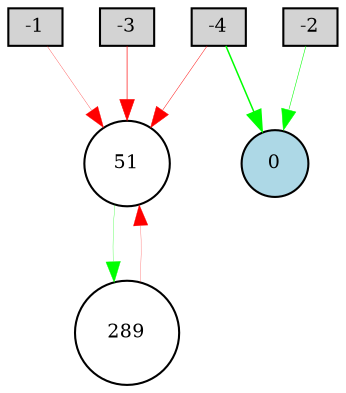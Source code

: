 digraph {
	node [fontsize=9 height=0.2 shape=circle width=0.2]
	-1 [fillcolor=lightgray shape=box style=filled]
	-2 [fillcolor=lightgray shape=box style=filled]
	-3 [fillcolor=lightgray shape=box style=filled]
	-4 [fillcolor=lightgray shape=box style=filled]
	0 [fillcolor=lightblue style=filled]
	289 [fillcolor=white style=filled]
	51 [fillcolor=white style=filled]
	289 -> 51 [color=red penwidth=0.11324649641744179 style=solid]
	-2 -> 0 [color=green penwidth=0.2661004290441812 style=solid]
	-4 -> 0 [color=green penwidth=0.7248867298130804 style=solid]
	-1 -> 51 [color=red penwidth=0.13375637553504066 style=solid]
	51 -> 289 [color=green penwidth=0.13754398910884036 style=solid]
	-3 -> 51 [color=red penwidth=0.310392460411102 style=solid]
	-4 -> 51 [color=red penwidth=0.21952983879747814 style=solid]
}
